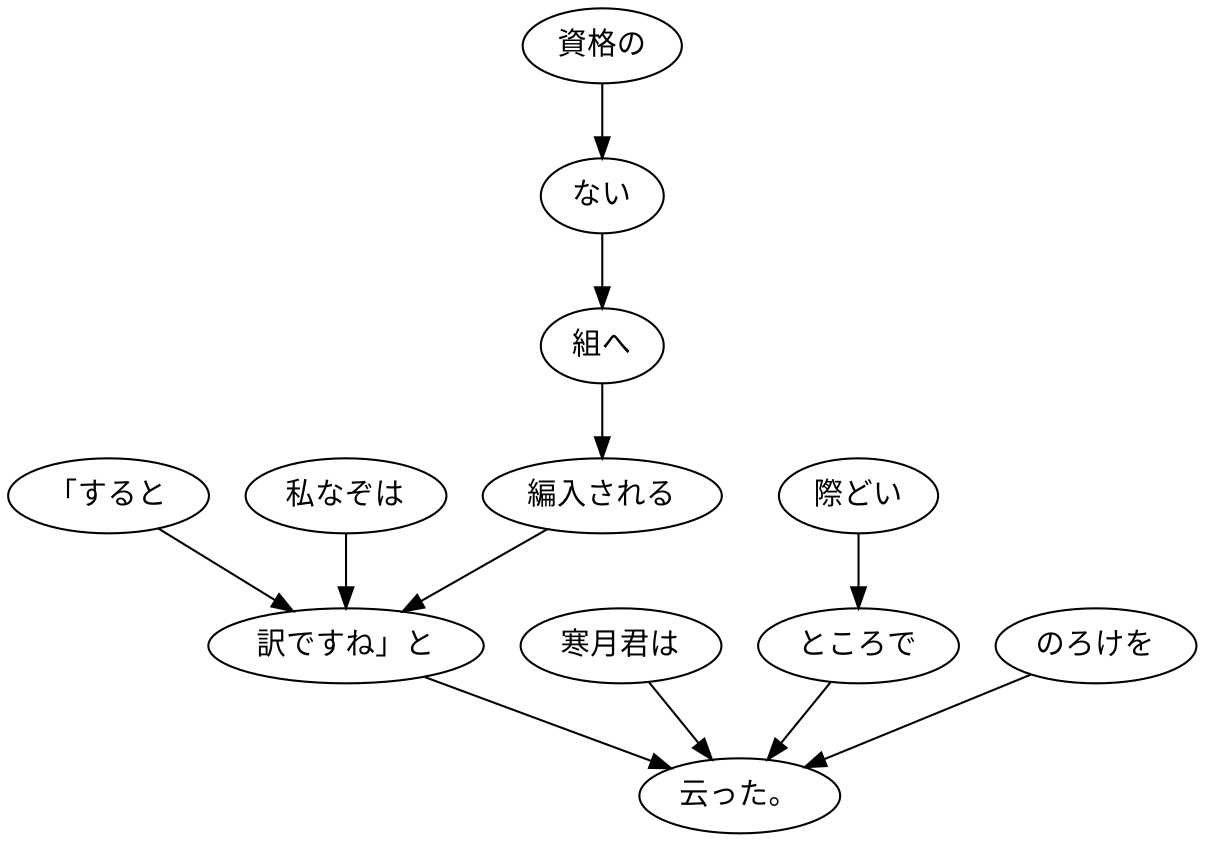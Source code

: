 digraph graph8784 {
	node0 [label="「すると"];
	node1 [label="私なぞは"];
	node2 [label="資格の"];
	node3 [label="ない"];
	node4 [label="組へ"];
	node5 [label="編入される"];
	node6 [label="訳ですね」と"];
	node7 [label="寒月君は"];
	node8 [label="際どい"];
	node9 [label="ところで"];
	node10 [label="のろけを"];
	node11 [label="云った。"];
	node0 -> node6;
	node1 -> node6;
	node2 -> node3;
	node3 -> node4;
	node4 -> node5;
	node5 -> node6;
	node6 -> node11;
	node7 -> node11;
	node8 -> node9;
	node9 -> node11;
	node10 -> node11;
}

